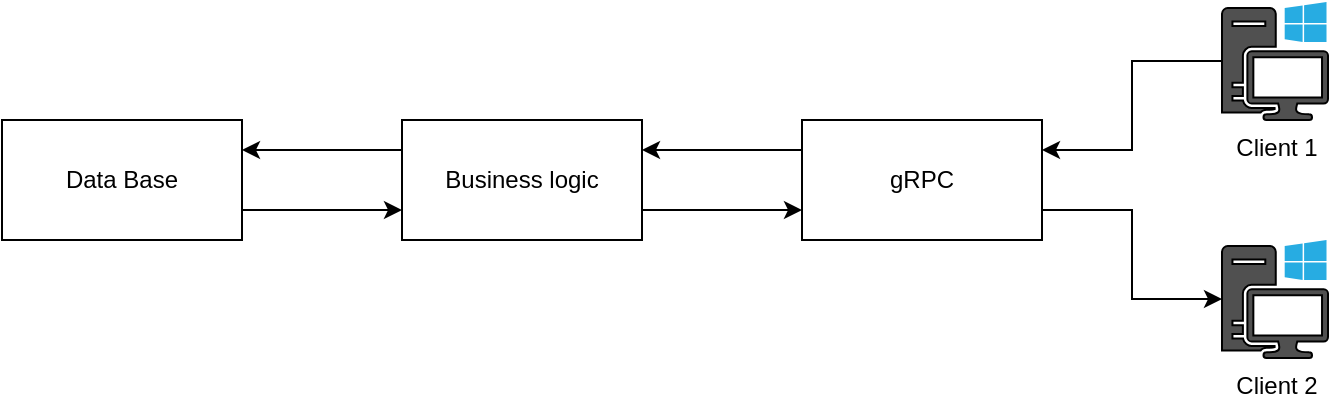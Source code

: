 <mxfile version="15.6.5" type="github">
  <diagram id="w1VLvrG4Kwi5wJbM5iSj" name="Page-1">
    <mxGraphModel dx="1422" dy="765" grid="1" gridSize="10" guides="1" tooltips="1" connect="1" arrows="1" fold="1" page="1" pageScale="1" pageWidth="827" pageHeight="1169" math="0" shadow="0">
      <root>
        <mxCell id="0" />
        <mxCell id="1" parent="0" />
        <mxCell id="bnepUTZ9J0_4N8WF2VBK-8" style="edgeStyle=orthogonalEdgeStyle;rounded=0;orthogonalLoop=1;jettySize=auto;html=1;exitX=0;exitY=0.25;exitDx=0;exitDy=0;entryX=1;entryY=0.25;entryDx=0;entryDy=0;fontColor=default;strokeColor=default;labelBackgroundColor=default;" edge="1" parent="1" source="bnepUTZ9J0_4N8WF2VBK-1" target="bnepUTZ9J0_4N8WF2VBK-3">
          <mxGeometry relative="1" as="geometry" />
        </mxCell>
        <mxCell id="bnepUTZ9J0_4N8WF2VBK-12" style="edgeStyle=orthogonalEdgeStyle;rounded=0;orthogonalLoop=1;jettySize=auto;html=1;exitX=1;exitY=0.75;exitDx=0;exitDy=0;labelBackgroundColor=default;fontColor=default;strokeColor=default;" edge="1" parent="1" source="bnepUTZ9J0_4N8WF2VBK-1" target="bnepUTZ9J0_4N8WF2VBK-6">
          <mxGeometry relative="1" as="geometry">
            <mxPoint x="640" y="360" as="targetPoint" />
          </mxGeometry>
        </mxCell>
        <mxCell id="bnepUTZ9J0_4N8WF2VBK-1" value="gRPC" style="rounded=0;whiteSpace=wrap;html=1;fillColor=default;strokeColor=default;fontColor=default;labelBackgroundColor=default;" vertex="1" parent="1">
          <mxGeometry x="480" y="240" width="120" height="60" as="geometry" />
        </mxCell>
        <mxCell id="bnepUTZ9J0_4N8WF2VBK-9" style="edgeStyle=orthogonalEdgeStyle;rounded=0;orthogonalLoop=1;jettySize=auto;html=1;exitX=0;exitY=0.25;exitDx=0;exitDy=0;entryX=1;entryY=0.25;entryDx=0;entryDy=0;fontColor=default;strokeColor=default;labelBackgroundColor=default;" edge="1" parent="1" source="bnepUTZ9J0_4N8WF2VBK-3" target="bnepUTZ9J0_4N8WF2VBK-4">
          <mxGeometry relative="1" as="geometry" />
        </mxCell>
        <mxCell id="bnepUTZ9J0_4N8WF2VBK-11" style="edgeStyle=orthogonalEdgeStyle;rounded=0;orthogonalLoop=1;jettySize=auto;html=1;exitX=1;exitY=0.75;exitDx=0;exitDy=0;entryX=0;entryY=0.75;entryDx=0;entryDy=0;labelBackgroundColor=default;fontColor=default;strokeColor=default;" edge="1" parent="1" source="bnepUTZ9J0_4N8WF2VBK-3" target="bnepUTZ9J0_4N8WF2VBK-1">
          <mxGeometry relative="1" as="geometry" />
        </mxCell>
        <mxCell id="bnepUTZ9J0_4N8WF2VBK-3" value="Business logic" style="rounded=0;whiteSpace=wrap;html=1;fontColor=default;strokeColor=default;fillColor=default;labelBackgroundColor=default;" vertex="1" parent="1">
          <mxGeometry x="280" y="240" width="120" height="60" as="geometry" />
        </mxCell>
        <mxCell id="bnepUTZ9J0_4N8WF2VBK-10" style="edgeStyle=orthogonalEdgeStyle;rounded=0;orthogonalLoop=1;jettySize=auto;html=1;exitX=1;exitY=0.75;exitDx=0;exitDy=0;entryX=0;entryY=0.75;entryDx=0;entryDy=0;labelBackgroundColor=default;fontColor=default;strokeColor=default;" edge="1" parent="1" source="bnepUTZ9J0_4N8WF2VBK-4" target="bnepUTZ9J0_4N8WF2VBK-3">
          <mxGeometry relative="1" as="geometry" />
        </mxCell>
        <mxCell id="bnepUTZ9J0_4N8WF2VBK-4" value="Data Base" style="rounded=0;whiteSpace=wrap;html=1;fontColor=default;strokeColor=default;fillColor=default;labelBackgroundColor=default;" vertex="1" parent="1">
          <mxGeometry x="80" y="240" width="120" height="60" as="geometry" />
        </mxCell>
        <mxCell id="bnepUTZ9J0_4N8WF2VBK-7" style="edgeStyle=orthogonalEdgeStyle;rounded=0;orthogonalLoop=1;jettySize=auto;html=1;entryX=1;entryY=0.25;entryDx=0;entryDy=0;fontColor=default;strokeColor=default;labelBackgroundColor=default;" edge="1" parent="1" source="bnepUTZ9J0_4N8WF2VBK-5" target="bnepUTZ9J0_4N8WF2VBK-1">
          <mxGeometry relative="1" as="geometry" />
        </mxCell>
        <mxCell id="bnepUTZ9J0_4N8WF2VBK-5" value="Client 1" style="sketch=0;pointerEvents=1;shadow=0;dashed=0;html=1;strokeColor=default;fillColor=#505050;labelPosition=center;verticalLabelPosition=bottom;verticalAlign=top;outlineConnect=0;align=center;shape=mxgraph.office.devices.workstation_pc;fontColor=default;labelBackgroundColor=default;" vertex="1" parent="1">
          <mxGeometry x="690" y="181" width="53" height="59" as="geometry" />
        </mxCell>
        <mxCell id="bnepUTZ9J0_4N8WF2VBK-6" value="Client 2" style="sketch=0;pointerEvents=1;shadow=0;dashed=0;html=1;strokeColor=default;fillColor=#505050;labelPosition=center;verticalLabelPosition=bottom;verticalAlign=top;outlineConnect=0;align=center;shape=mxgraph.office.devices.workstation_pc;fontColor=default;labelBackgroundColor=default;" vertex="1" parent="1">
          <mxGeometry x="690" y="300" width="53" height="59" as="geometry" />
        </mxCell>
      </root>
    </mxGraphModel>
  </diagram>
</mxfile>

